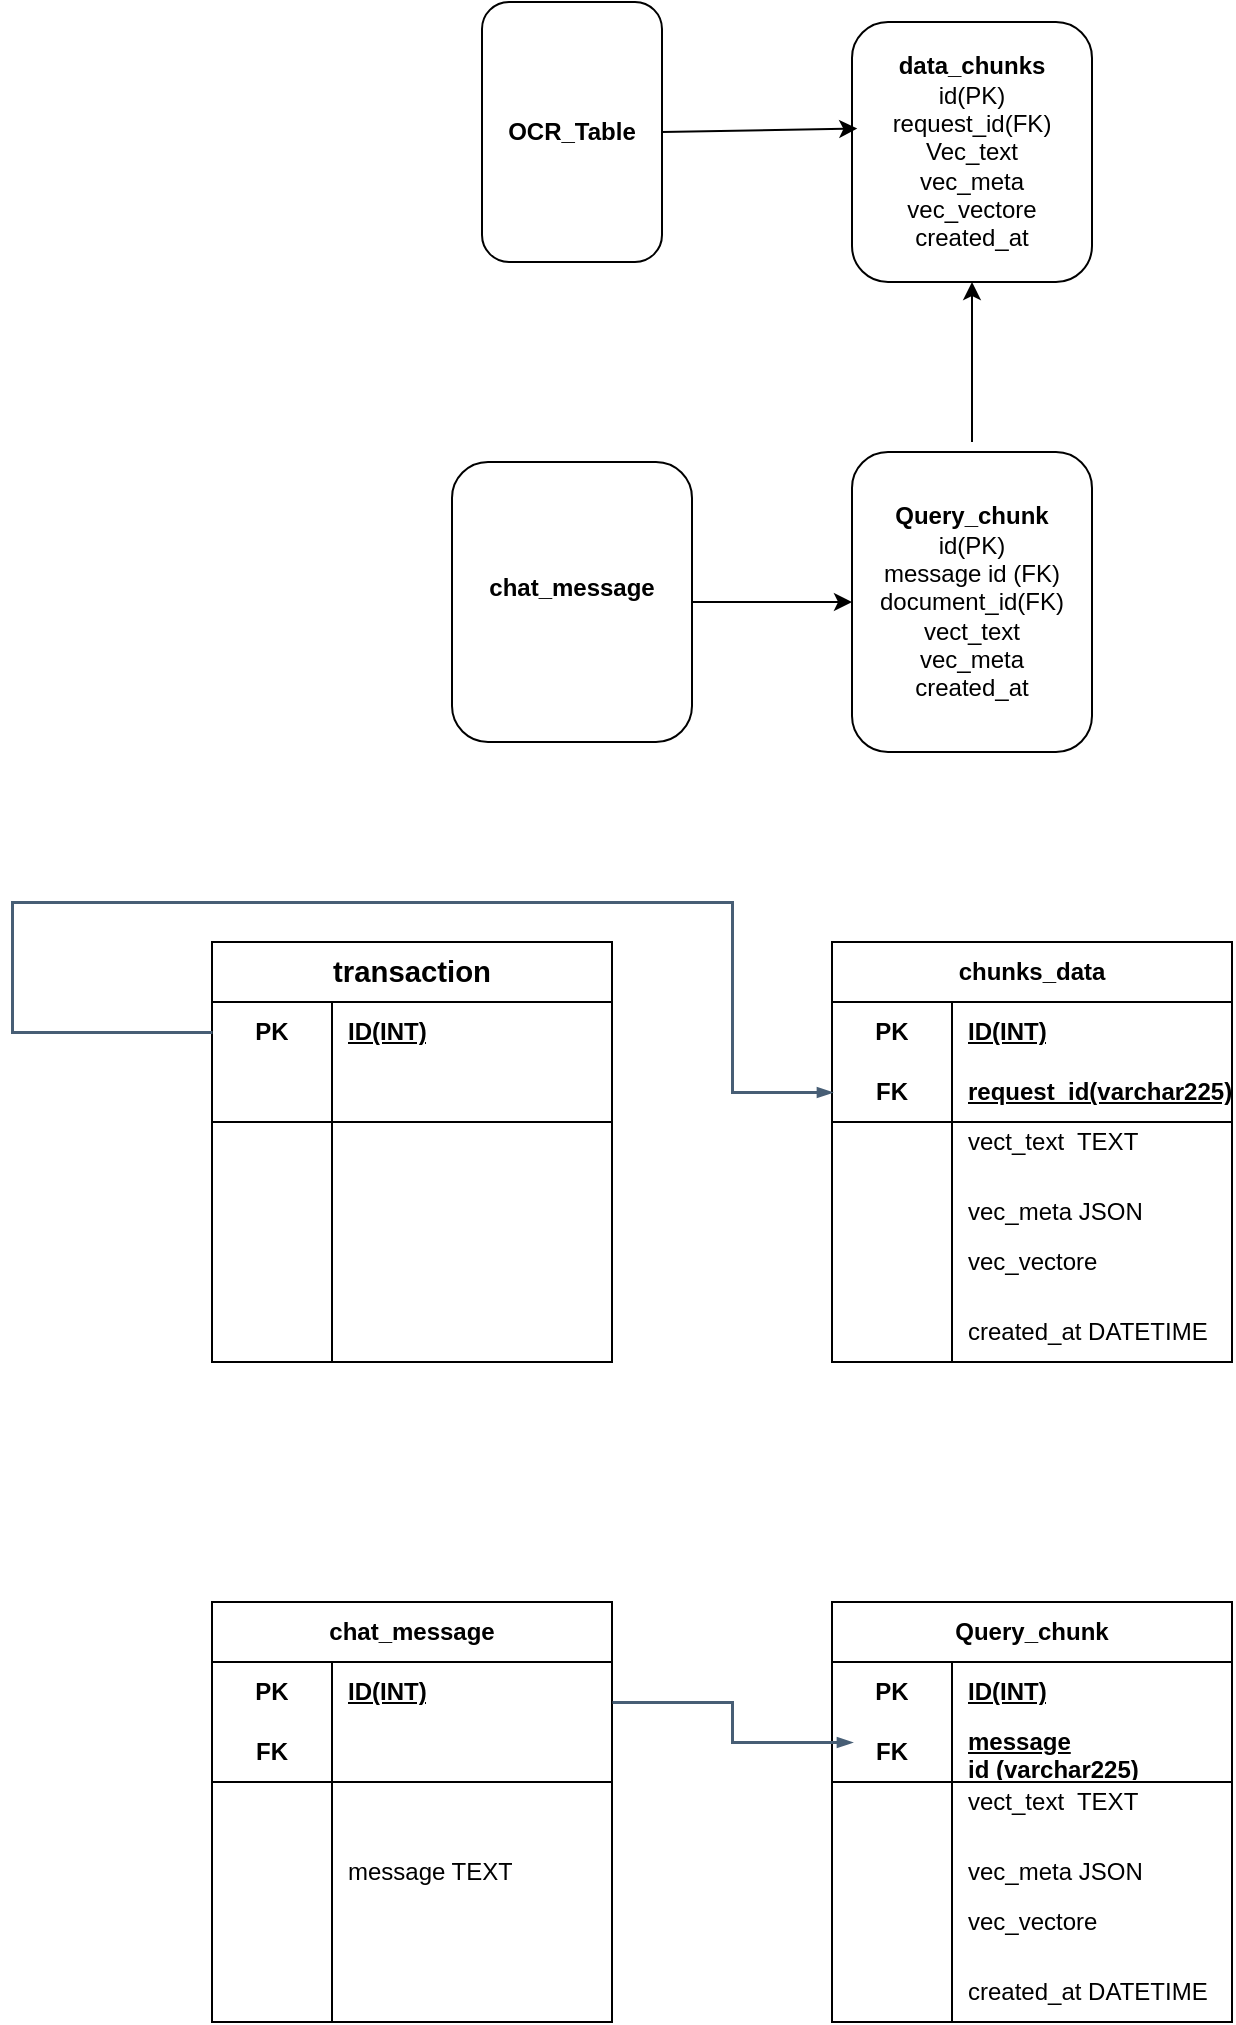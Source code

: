 <mxfile version="28.0.9">
  <diagram name="Page-1" id="-Y9H0RPjuiOyMLAPOE1u">
    <mxGraphModel dx="1973" dy="721" grid="1" gridSize="10" guides="1" tooltips="1" connect="1" arrows="1" fold="1" page="1" pageScale="1" pageWidth="850" pageHeight="1100" math="0" shadow="0">
      <root>
        <mxCell id="0" />
        <mxCell id="1" parent="0" />
        <mxCell id="1Xx4rSdVLbgod3kaqzSg-1" value="&lt;div&gt;&lt;span style=&quot;background-color: transparent; color: light-dark(rgb(0, 0, 0), rgb(255, 255, 255));&quot;&gt;&lt;b&gt;data_chunks&lt;/b&gt;&lt;/span&gt;&lt;/div&gt;&lt;div&gt;&lt;span style=&quot;background-color: transparent; color: light-dark(rgb(0, 0, 0), rgb(255, 255, 255));&quot;&gt;id(PK)&lt;/span&gt;&lt;/div&gt;&lt;div&gt;&lt;span style=&quot;background-color: transparent; color: light-dark(rgb(0, 0, 0), rgb(255, 255, 255));&quot;&gt;request_id&lt;/span&gt;(FK)&lt;/div&gt;&lt;div&gt;&lt;span style=&quot;background-color: transparent; color: light-dark(rgb(0, 0, 0), rgb(255, 255, 255));&quot;&gt;Vec_text&lt;/span&gt;&lt;/div&gt;&lt;div&gt;vec_meta&lt;/div&gt;&lt;div&gt;vec_vectore&lt;/div&gt;&lt;div&gt;created_at&lt;/div&gt;" style="rounded=1;whiteSpace=wrap;html=1;" parent="1" vertex="1">
          <mxGeometry x="290" y="120" width="120" height="130" as="geometry" />
        </mxCell>
        <mxCell id="1Xx4rSdVLbgod3kaqzSg-2" value="" style="endArrow=classic;html=1;rounded=0;exitX=1;exitY=0.5;exitDx=0;exitDy=0;entryX=0.022;entryY=0.41;entryDx=0;entryDy=0;entryPerimeter=0;" parent="1" edge="1" target="1Xx4rSdVLbgod3kaqzSg-1" source="1Xx4rSdVLbgod3kaqzSg-3">
          <mxGeometry width="50" height="50" relative="1" as="geometry">
            <mxPoint x="210" y="180" as="sourcePoint" />
            <mxPoint x="290" y="180" as="targetPoint" />
          </mxGeometry>
        </mxCell>
        <mxCell id="1Xx4rSdVLbgod3kaqzSg-3" value="&lt;b&gt;OCR_Table&lt;/b&gt;" style="rounded=1;whiteSpace=wrap;html=1;" parent="1" vertex="1">
          <mxGeometry x="105" y="110" width="90" height="130" as="geometry" />
        </mxCell>
        <mxCell id="1Xx4rSdVLbgod3kaqzSg-4" value="&lt;b&gt;chat_message&lt;/b&gt;&lt;div&gt;&lt;b&gt;&lt;br&gt;&lt;/b&gt;&lt;/div&gt;" style="rounded=1;whiteSpace=wrap;html=1;" parent="1" vertex="1">
          <mxGeometry x="90" y="340" width="120" height="140" as="geometry" />
        </mxCell>
        <mxCell id="1Xx4rSdVLbgod3kaqzSg-5" value="&lt;div&gt;&lt;b&gt;Query_chunk&lt;/b&gt;&lt;/div&gt;&lt;div&gt;id(PK)&lt;/div&gt;message id (FK)&lt;div&gt;document_id(FK)&lt;br&gt;&lt;div&gt;vect_text&lt;/div&gt;&lt;div&gt;vec_meta&lt;/div&gt;&lt;div&gt;created_at&lt;/div&gt;&lt;/div&gt;" style="rounded=1;whiteSpace=wrap;html=1;" parent="1" vertex="1">
          <mxGeometry x="290" y="335" width="120" height="150" as="geometry" />
        </mxCell>
        <mxCell id="1Xx4rSdVLbgod3kaqzSg-8" value="" style="endArrow=classic;html=1;rounded=0;entryX=0;entryY=0.5;entryDx=0;entryDy=0;" parent="1" target="1Xx4rSdVLbgod3kaqzSg-5" edge="1">
          <mxGeometry width="50" height="50" relative="1" as="geometry">
            <mxPoint x="210" y="410" as="sourcePoint" />
            <mxPoint x="260" y="360" as="targetPoint" />
          </mxGeometry>
        </mxCell>
        <mxCell id="tUNcLmFg50ww8nxHBGj--1" value="" style="endArrow=classic;html=1;rounded=0;entryX=0.5;entryY=1;entryDx=0;entryDy=0;" edge="1" parent="1" target="1Xx4rSdVLbgod3kaqzSg-1">
          <mxGeometry width="50" height="50" relative="1" as="geometry">
            <mxPoint x="350" y="330" as="sourcePoint" />
            <mxPoint x="390" y="290" as="targetPoint" />
          </mxGeometry>
        </mxCell>
        <mxCell id="tUNcLmFg50ww8nxHBGj--2" value="chunks_data" style="shape=table;startSize=30;container=1;collapsible=1;childLayout=tableLayout;fixedRows=1;rowLines=0;fontStyle=1;align=center;resizeLast=1;html=1;whiteSpace=wrap;" vertex="1" parent="1">
          <mxGeometry x="280" y="580" width="200" height="210" as="geometry" />
        </mxCell>
        <mxCell id="tUNcLmFg50ww8nxHBGj--3" value="" style="shape=tableRow;horizontal=0;startSize=0;swimlaneHead=0;swimlaneBody=0;fillColor=none;collapsible=0;dropTarget=0;points=[[0,0.5],[1,0.5]];portConstraint=eastwest;top=0;left=0;right=0;bottom=0;html=1;" vertex="1" parent="tUNcLmFg50ww8nxHBGj--2">
          <mxGeometry y="30" width="200" height="30" as="geometry" />
        </mxCell>
        <mxCell id="tUNcLmFg50ww8nxHBGj--4" value="PK" style="shape=partialRectangle;connectable=0;fillColor=none;top=0;left=0;bottom=0;right=0;fontStyle=1;overflow=hidden;html=1;whiteSpace=wrap;" vertex="1" parent="tUNcLmFg50ww8nxHBGj--3">
          <mxGeometry width="60" height="30" as="geometry">
            <mxRectangle width="60" height="30" as="alternateBounds" />
          </mxGeometry>
        </mxCell>
        <mxCell id="tUNcLmFg50ww8nxHBGj--5" value="ID(INT)" style="shape=partialRectangle;connectable=0;fillColor=none;top=0;left=0;bottom=0;right=0;align=left;spacingLeft=6;fontStyle=5;overflow=hidden;html=1;whiteSpace=wrap;" vertex="1" parent="tUNcLmFg50ww8nxHBGj--3">
          <mxGeometry x="60" width="140" height="30" as="geometry">
            <mxRectangle width="140" height="30" as="alternateBounds" />
          </mxGeometry>
        </mxCell>
        <mxCell id="tUNcLmFg50ww8nxHBGj--6" value="" style="shape=tableRow;horizontal=0;startSize=0;swimlaneHead=0;swimlaneBody=0;fillColor=none;collapsible=0;dropTarget=0;points=[[0,0.5],[1,0.5]];portConstraint=eastwest;top=0;left=0;right=0;bottom=1;html=1;" vertex="1" parent="tUNcLmFg50ww8nxHBGj--2">
          <mxGeometry y="60" width="200" height="30" as="geometry" />
        </mxCell>
        <mxCell id="tUNcLmFg50ww8nxHBGj--7" value="FK" style="shape=partialRectangle;connectable=0;fillColor=none;top=0;left=0;bottom=0;right=0;fontStyle=1;overflow=hidden;html=1;whiteSpace=wrap;" vertex="1" parent="tUNcLmFg50ww8nxHBGj--6">
          <mxGeometry width="60" height="30" as="geometry">
            <mxRectangle width="60" height="30" as="alternateBounds" />
          </mxGeometry>
        </mxCell>
        <mxCell id="tUNcLmFg50ww8nxHBGj--8" value="&lt;span style=&quot;text-align: center;&quot;&gt;request_id(varchar225)&lt;/span&gt;" style="shape=partialRectangle;connectable=0;fillColor=none;top=0;left=0;bottom=0;right=0;align=left;spacingLeft=6;fontStyle=5;overflow=hidden;html=1;whiteSpace=wrap;" vertex="1" parent="tUNcLmFg50ww8nxHBGj--6">
          <mxGeometry x="60" width="140" height="30" as="geometry">
            <mxRectangle width="140" height="30" as="alternateBounds" />
          </mxGeometry>
        </mxCell>
        <mxCell id="tUNcLmFg50ww8nxHBGj--9" value="" style="shape=tableRow;horizontal=0;startSize=0;swimlaneHead=0;swimlaneBody=0;fillColor=none;collapsible=0;dropTarget=0;points=[[0,0.5],[1,0.5]];portConstraint=eastwest;top=0;left=0;right=0;bottom=0;html=1;" vertex="1" parent="tUNcLmFg50ww8nxHBGj--2">
          <mxGeometry y="90" width="200" height="30" as="geometry" />
        </mxCell>
        <mxCell id="tUNcLmFg50ww8nxHBGj--10" value="" style="shape=partialRectangle;connectable=0;fillColor=none;top=0;left=0;bottom=0;right=0;editable=1;overflow=hidden;html=1;whiteSpace=wrap;" vertex="1" parent="tUNcLmFg50ww8nxHBGj--9">
          <mxGeometry width="60" height="30" as="geometry">
            <mxRectangle width="60" height="30" as="alternateBounds" />
          </mxGeometry>
        </mxCell>
        <mxCell id="tUNcLmFg50ww8nxHBGj--11" value="&lt;div style=&quot;text-align: center;&quot;&gt;vect_text&amp;nbsp; TEXT&lt;/div&gt;&lt;div&gt;&amp;nbsp;&lt;/div&gt;" style="shape=partialRectangle;connectable=0;fillColor=none;top=0;left=0;bottom=0;right=0;align=left;spacingLeft=6;overflow=hidden;html=1;whiteSpace=wrap;" vertex="1" parent="tUNcLmFg50ww8nxHBGj--9">
          <mxGeometry x="60" width="140" height="30" as="geometry">
            <mxRectangle width="140" height="30" as="alternateBounds" />
          </mxGeometry>
        </mxCell>
        <mxCell id="tUNcLmFg50ww8nxHBGj--12" value="" style="shape=tableRow;horizontal=0;startSize=0;swimlaneHead=0;swimlaneBody=0;fillColor=none;collapsible=0;dropTarget=0;points=[[0,0.5],[1,0.5]];portConstraint=eastwest;top=0;left=0;right=0;bottom=0;html=1;" vertex="1" parent="tUNcLmFg50ww8nxHBGj--2">
          <mxGeometry y="120" width="200" height="30" as="geometry" />
        </mxCell>
        <mxCell id="tUNcLmFg50ww8nxHBGj--13" value="" style="shape=partialRectangle;connectable=0;fillColor=none;top=0;left=0;bottom=0;right=0;editable=1;overflow=hidden;html=1;whiteSpace=wrap;" vertex="1" parent="tUNcLmFg50ww8nxHBGj--12">
          <mxGeometry width="60" height="30" as="geometry">
            <mxRectangle width="60" height="30" as="alternateBounds" />
          </mxGeometry>
        </mxCell>
        <mxCell id="tUNcLmFg50ww8nxHBGj--14" value="&lt;span style=&quot;text-align: center;&quot;&gt;vec_meta JSON&lt;/span&gt;" style="shape=partialRectangle;connectable=0;fillColor=none;top=0;left=0;bottom=0;right=0;align=left;spacingLeft=6;overflow=hidden;html=1;whiteSpace=wrap;" vertex="1" parent="tUNcLmFg50ww8nxHBGj--12">
          <mxGeometry x="60" width="140" height="30" as="geometry">
            <mxRectangle width="140" height="30" as="alternateBounds" />
          </mxGeometry>
        </mxCell>
        <mxCell id="tUNcLmFg50ww8nxHBGj--18" value="" style="shape=tableRow;horizontal=0;startSize=0;swimlaneHead=0;swimlaneBody=0;fillColor=none;collapsible=0;dropTarget=0;points=[[0,0.5],[1,0.5]];portConstraint=eastwest;top=0;left=0;right=0;bottom=0;html=1;" vertex="1" parent="tUNcLmFg50ww8nxHBGj--2">
          <mxGeometry y="150" width="200" height="30" as="geometry" />
        </mxCell>
        <mxCell id="tUNcLmFg50ww8nxHBGj--19" value="" style="shape=partialRectangle;connectable=0;fillColor=none;top=0;left=0;bottom=0;right=0;editable=1;overflow=hidden;html=1;whiteSpace=wrap;" vertex="1" parent="tUNcLmFg50ww8nxHBGj--18">
          <mxGeometry width="60" height="30" as="geometry">
            <mxRectangle width="60" height="30" as="alternateBounds" />
          </mxGeometry>
        </mxCell>
        <mxCell id="tUNcLmFg50ww8nxHBGj--20" value="&lt;div style=&quot;text-align: center;&quot;&gt;vec_vectore&amp;nbsp;&lt;/div&gt;&lt;div&gt;&lt;br&gt;&lt;/div&gt;" style="shape=partialRectangle;connectable=0;fillColor=none;top=0;left=0;bottom=0;right=0;align=left;spacingLeft=6;overflow=hidden;html=1;whiteSpace=wrap;" vertex="1" parent="tUNcLmFg50ww8nxHBGj--18">
          <mxGeometry x="60" width="140" height="30" as="geometry">
            <mxRectangle width="140" height="30" as="alternateBounds" />
          </mxGeometry>
        </mxCell>
        <mxCell id="tUNcLmFg50ww8nxHBGj--49" value="" style="shape=tableRow;horizontal=0;startSize=0;swimlaneHead=0;swimlaneBody=0;fillColor=none;collapsible=0;dropTarget=0;points=[[0,0.5],[1,0.5]];portConstraint=eastwest;top=0;left=0;right=0;bottom=0;html=1;" vertex="1" parent="tUNcLmFg50ww8nxHBGj--2">
          <mxGeometry y="180" width="200" height="30" as="geometry" />
        </mxCell>
        <mxCell id="tUNcLmFg50ww8nxHBGj--50" value="" style="shape=partialRectangle;connectable=0;fillColor=none;top=0;left=0;bottom=0;right=0;editable=1;overflow=hidden;html=1;whiteSpace=wrap;" vertex="1" parent="tUNcLmFg50ww8nxHBGj--49">
          <mxGeometry width="60" height="30" as="geometry">
            <mxRectangle width="60" height="30" as="alternateBounds" />
          </mxGeometry>
        </mxCell>
        <mxCell id="tUNcLmFg50ww8nxHBGj--51" value="&lt;div style=&quot;text-align: center;&quot;&gt;created_at DATETIME&lt;/div&gt;" style="shape=partialRectangle;connectable=0;fillColor=none;top=0;left=0;bottom=0;right=0;align=left;spacingLeft=6;overflow=hidden;html=1;whiteSpace=wrap;" vertex="1" parent="tUNcLmFg50ww8nxHBGj--49">
          <mxGeometry x="60" width="140" height="30" as="geometry">
            <mxRectangle width="140" height="30" as="alternateBounds" />
          </mxGeometry>
        </mxCell>
        <mxCell id="tUNcLmFg50ww8nxHBGj--21" value="&lt;b&gt;Query_chunk&lt;/b&gt;" style="shape=table;startSize=30;container=1;collapsible=1;childLayout=tableLayout;fixedRows=1;rowLines=0;fontStyle=1;align=center;resizeLast=1;html=1;whiteSpace=wrap;" vertex="1" parent="1">
          <mxGeometry x="280" y="910" width="200" height="210.0" as="geometry" />
        </mxCell>
        <mxCell id="tUNcLmFg50ww8nxHBGj--22" value="" style="shape=tableRow;horizontal=0;startSize=0;swimlaneHead=0;swimlaneBody=0;fillColor=none;collapsible=0;dropTarget=0;points=[[0,0.5],[1,0.5]];portConstraint=eastwest;top=0;left=0;right=0;bottom=0;html=1;" vertex="1" parent="tUNcLmFg50ww8nxHBGj--21">
          <mxGeometry y="30" width="200" height="30" as="geometry" />
        </mxCell>
        <mxCell id="tUNcLmFg50ww8nxHBGj--23" value="PK" style="shape=partialRectangle;connectable=0;fillColor=none;top=0;left=0;bottom=0;right=0;fontStyle=1;overflow=hidden;html=1;whiteSpace=wrap;" vertex="1" parent="tUNcLmFg50ww8nxHBGj--22">
          <mxGeometry width="60" height="30" as="geometry">
            <mxRectangle width="60" height="30" as="alternateBounds" />
          </mxGeometry>
        </mxCell>
        <mxCell id="tUNcLmFg50ww8nxHBGj--24" value="ID(INT)" style="shape=partialRectangle;connectable=0;fillColor=none;top=0;left=0;bottom=0;right=0;align=left;spacingLeft=6;fontStyle=5;overflow=hidden;html=1;whiteSpace=wrap;" vertex="1" parent="tUNcLmFg50ww8nxHBGj--22">
          <mxGeometry x="60" width="140" height="30" as="geometry">
            <mxRectangle width="140" height="30" as="alternateBounds" />
          </mxGeometry>
        </mxCell>
        <mxCell id="tUNcLmFg50ww8nxHBGj--25" value="" style="shape=tableRow;horizontal=0;startSize=0;swimlaneHead=0;swimlaneBody=0;fillColor=none;collapsible=0;dropTarget=0;points=[[0,0.5],[1,0.5]];portConstraint=eastwest;top=0;left=0;right=0;bottom=1;html=1;" vertex="1" parent="tUNcLmFg50ww8nxHBGj--21">
          <mxGeometry y="60" width="200" height="30" as="geometry" />
        </mxCell>
        <mxCell id="tUNcLmFg50ww8nxHBGj--26" value="FK" style="shape=partialRectangle;connectable=0;fillColor=none;top=0;left=0;bottom=0;right=0;fontStyle=1;overflow=hidden;html=1;whiteSpace=wrap;" vertex="1" parent="tUNcLmFg50ww8nxHBGj--25">
          <mxGeometry width="60" height="30" as="geometry">
            <mxRectangle width="60" height="30" as="alternateBounds" />
          </mxGeometry>
        </mxCell>
        <mxCell id="tUNcLmFg50ww8nxHBGj--27" value="&lt;span style=&quot;text-align: center;&quot;&gt;message id&lt;/span&gt;&lt;span style=&quot;font-weight: 400; text-align: center;&quot;&gt;&amp;nbsp;&lt;/span&gt;&lt;span style=&quot;text-align: center;&quot;&gt;(varchar225)&lt;/span&gt;" style="shape=partialRectangle;connectable=0;fillColor=none;top=0;left=0;bottom=0;right=0;align=left;spacingLeft=6;fontStyle=5;overflow=hidden;html=1;whiteSpace=wrap;" vertex="1" parent="tUNcLmFg50ww8nxHBGj--25">
          <mxGeometry x="60" width="140" height="30" as="geometry">
            <mxRectangle width="140" height="30" as="alternateBounds" />
          </mxGeometry>
        </mxCell>
        <mxCell id="tUNcLmFg50ww8nxHBGj--28" value="" style="shape=tableRow;horizontal=0;startSize=0;swimlaneHead=0;swimlaneBody=0;fillColor=none;collapsible=0;dropTarget=0;points=[[0,0.5],[1,0.5]];portConstraint=eastwest;top=0;left=0;right=0;bottom=0;html=1;" vertex="1" parent="tUNcLmFg50ww8nxHBGj--21">
          <mxGeometry y="90" width="200" height="30" as="geometry" />
        </mxCell>
        <mxCell id="tUNcLmFg50ww8nxHBGj--29" value="" style="shape=partialRectangle;connectable=0;fillColor=none;top=0;left=0;bottom=0;right=0;editable=1;overflow=hidden;html=1;whiteSpace=wrap;" vertex="1" parent="tUNcLmFg50ww8nxHBGj--28">
          <mxGeometry width="60" height="30" as="geometry">
            <mxRectangle width="60" height="30" as="alternateBounds" />
          </mxGeometry>
        </mxCell>
        <mxCell id="tUNcLmFg50ww8nxHBGj--30" value="&lt;div style=&quot;text-align: center;&quot;&gt;vect_text&amp;nbsp; TEXT&lt;/div&gt;&lt;div&gt;&amp;nbsp;&lt;/div&gt;" style="shape=partialRectangle;connectable=0;fillColor=none;top=0;left=0;bottom=0;right=0;align=left;spacingLeft=6;overflow=hidden;html=1;whiteSpace=wrap;" vertex="1" parent="tUNcLmFg50ww8nxHBGj--28">
          <mxGeometry x="60" width="140" height="30" as="geometry">
            <mxRectangle width="140" height="30" as="alternateBounds" />
          </mxGeometry>
        </mxCell>
        <mxCell id="tUNcLmFg50ww8nxHBGj--31" value="" style="shape=tableRow;horizontal=0;startSize=0;swimlaneHead=0;swimlaneBody=0;fillColor=none;collapsible=0;dropTarget=0;points=[[0,0.5],[1,0.5]];portConstraint=eastwest;top=0;left=0;right=0;bottom=0;html=1;" vertex="1" parent="tUNcLmFg50ww8nxHBGj--21">
          <mxGeometry y="120" width="200" height="30" as="geometry" />
        </mxCell>
        <mxCell id="tUNcLmFg50ww8nxHBGj--32" value="" style="shape=partialRectangle;connectable=0;fillColor=none;top=0;left=0;bottom=0;right=0;editable=1;overflow=hidden;html=1;whiteSpace=wrap;" vertex="1" parent="tUNcLmFg50ww8nxHBGj--31">
          <mxGeometry width="60" height="30" as="geometry">
            <mxRectangle width="60" height="30" as="alternateBounds" />
          </mxGeometry>
        </mxCell>
        <mxCell id="tUNcLmFg50ww8nxHBGj--33" value="&lt;span style=&quot;text-align: center;&quot;&gt;vec_meta JSON&lt;/span&gt;" style="shape=partialRectangle;connectable=0;fillColor=none;top=0;left=0;bottom=0;right=0;align=left;spacingLeft=6;overflow=hidden;html=1;whiteSpace=wrap;" vertex="1" parent="tUNcLmFg50ww8nxHBGj--31">
          <mxGeometry x="60" width="140" height="30" as="geometry">
            <mxRectangle width="140" height="30" as="alternateBounds" />
          </mxGeometry>
        </mxCell>
        <mxCell id="tUNcLmFg50ww8nxHBGj--34" value="" style="shape=tableRow;horizontal=0;startSize=0;swimlaneHead=0;swimlaneBody=0;fillColor=none;collapsible=0;dropTarget=0;points=[[0,0.5],[1,0.5]];portConstraint=eastwest;top=0;left=0;right=0;bottom=0;html=1;" vertex="1" parent="tUNcLmFg50ww8nxHBGj--21">
          <mxGeometry y="150" width="200" height="30" as="geometry" />
        </mxCell>
        <mxCell id="tUNcLmFg50ww8nxHBGj--35" value="" style="shape=partialRectangle;connectable=0;fillColor=none;top=0;left=0;bottom=0;right=0;editable=1;overflow=hidden;html=1;whiteSpace=wrap;" vertex="1" parent="tUNcLmFg50ww8nxHBGj--34">
          <mxGeometry width="60" height="30" as="geometry">
            <mxRectangle width="60" height="30" as="alternateBounds" />
          </mxGeometry>
        </mxCell>
        <mxCell id="tUNcLmFg50ww8nxHBGj--36" value="&lt;div style=&quot;text-align: center;&quot;&gt;vec_vectore&amp;nbsp;&lt;/div&gt;&lt;div&gt;&lt;br&gt;&lt;/div&gt;" style="shape=partialRectangle;connectable=0;fillColor=none;top=0;left=0;bottom=0;right=0;align=left;spacingLeft=6;overflow=hidden;html=1;whiteSpace=wrap;" vertex="1" parent="tUNcLmFg50ww8nxHBGj--34">
          <mxGeometry x="60" width="140" height="30" as="geometry">
            <mxRectangle width="140" height="30" as="alternateBounds" />
          </mxGeometry>
        </mxCell>
        <mxCell id="tUNcLmFg50ww8nxHBGj--40" value="" style="shape=tableRow;horizontal=0;startSize=0;swimlaneHead=0;swimlaneBody=0;fillColor=none;collapsible=0;dropTarget=0;points=[[0,0.5],[1,0.5]];portConstraint=eastwest;top=0;left=0;right=0;bottom=0;html=1;" vertex="1" parent="tUNcLmFg50ww8nxHBGj--21">
          <mxGeometry y="180" width="200" height="30" as="geometry" />
        </mxCell>
        <mxCell id="tUNcLmFg50ww8nxHBGj--41" value="" style="shape=partialRectangle;connectable=0;fillColor=none;top=0;left=0;bottom=0;right=0;editable=1;overflow=hidden;html=1;whiteSpace=wrap;" vertex="1" parent="tUNcLmFg50ww8nxHBGj--40">
          <mxGeometry width="60" height="30" as="geometry">
            <mxRectangle width="60" height="30" as="alternateBounds" />
          </mxGeometry>
        </mxCell>
        <mxCell id="tUNcLmFg50ww8nxHBGj--42" value="&lt;div style=&quot;text-align: center;&quot;&gt;created_at DATETIME&lt;/div&gt;" style="shape=partialRectangle;connectable=0;fillColor=none;top=0;left=0;bottom=0;right=0;align=left;spacingLeft=6;overflow=hidden;html=1;whiteSpace=wrap;" vertex="1" parent="tUNcLmFg50ww8nxHBGj--40">
          <mxGeometry x="60" width="140" height="30" as="geometry">
            <mxRectangle width="140" height="30" as="alternateBounds" />
          </mxGeometry>
        </mxCell>
        <mxCell id="tUNcLmFg50ww8nxHBGj--52" value="&lt;b&gt;&lt;span style=&quot;font-size:11.0pt;font-family:&amp;quot;Aptos&amp;quot;,sans-serif;&lt;br/&gt;mso-fareast-font-family:Aptos;mso-fareast-theme-font:minor-latin;mso-bidi-font-family:&lt;br/&gt;Aptos;mso-ligatures:standardcontextual;mso-ansi-language:EN-US;mso-fareast-language:&lt;br/&gt;EN-US;mso-bidi-language:AR-SA&quot;&gt;transaction&lt;/span&gt;&lt;/b&gt;" style="shape=table;startSize=30;container=1;collapsible=1;childLayout=tableLayout;fixedRows=1;rowLines=0;fontStyle=1;align=center;resizeLast=1;html=1;whiteSpace=wrap;" vertex="1" parent="1">
          <mxGeometry x="-30" y="580" width="200" height="210" as="geometry" />
        </mxCell>
        <mxCell id="tUNcLmFg50ww8nxHBGj--53" value="" style="shape=tableRow;horizontal=0;startSize=0;swimlaneHead=0;swimlaneBody=0;fillColor=none;collapsible=0;dropTarget=0;points=[[0,0.5],[1,0.5]];portConstraint=eastwest;top=0;left=0;right=0;bottom=0;html=1;" vertex="1" parent="tUNcLmFg50ww8nxHBGj--52">
          <mxGeometry y="30" width="200" height="30" as="geometry" />
        </mxCell>
        <mxCell id="tUNcLmFg50ww8nxHBGj--54" value="PK" style="shape=partialRectangle;connectable=0;fillColor=none;top=0;left=0;bottom=0;right=0;fontStyle=1;overflow=hidden;html=1;whiteSpace=wrap;" vertex="1" parent="tUNcLmFg50ww8nxHBGj--53">
          <mxGeometry width="60" height="30" as="geometry">
            <mxRectangle width="60" height="30" as="alternateBounds" />
          </mxGeometry>
        </mxCell>
        <mxCell id="tUNcLmFg50ww8nxHBGj--55" value="ID(INT)" style="shape=partialRectangle;connectable=0;fillColor=none;top=0;left=0;bottom=0;right=0;align=left;spacingLeft=6;fontStyle=5;overflow=hidden;html=1;whiteSpace=wrap;" vertex="1" parent="tUNcLmFg50ww8nxHBGj--53">
          <mxGeometry x="60" width="140" height="30" as="geometry">
            <mxRectangle width="140" height="30" as="alternateBounds" />
          </mxGeometry>
        </mxCell>
        <mxCell id="tUNcLmFg50ww8nxHBGj--56" value="" style="shape=tableRow;horizontal=0;startSize=0;swimlaneHead=0;swimlaneBody=0;fillColor=none;collapsible=0;dropTarget=0;points=[[0,0.5],[1,0.5]];portConstraint=eastwest;top=0;left=0;right=0;bottom=1;html=1;" vertex="1" parent="tUNcLmFg50ww8nxHBGj--52">
          <mxGeometry y="60" width="200" height="30" as="geometry" />
        </mxCell>
        <mxCell id="tUNcLmFg50ww8nxHBGj--57" value="" style="shape=partialRectangle;connectable=0;fillColor=none;top=0;left=0;bottom=0;right=0;fontStyle=1;overflow=hidden;html=1;whiteSpace=wrap;" vertex="1" parent="tUNcLmFg50ww8nxHBGj--56">
          <mxGeometry width="60" height="30" as="geometry">
            <mxRectangle width="60" height="30" as="alternateBounds" />
          </mxGeometry>
        </mxCell>
        <mxCell id="tUNcLmFg50ww8nxHBGj--58" value="" style="shape=partialRectangle;connectable=0;fillColor=none;top=0;left=0;bottom=0;right=0;align=left;spacingLeft=6;fontStyle=5;overflow=hidden;html=1;whiteSpace=wrap;" vertex="1" parent="tUNcLmFg50ww8nxHBGj--56">
          <mxGeometry x="60" width="140" height="30" as="geometry">
            <mxRectangle width="140" height="30" as="alternateBounds" />
          </mxGeometry>
        </mxCell>
        <mxCell id="tUNcLmFg50ww8nxHBGj--59" value="" style="shape=tableRow;horizontal=0;startSize=0;swimlaneHead=0;swimlaneBody=0;fillColor=none;collapsible=0;dropTarget=0;points=[[0,0.5],[1,0.5]];portConstraint=eastwest;top=0;left=0;right=0;bottom=0;html=1;" vertex="1" parent="tUNcLmFg50ww8nxHBGj--52">
          <mxGeometry y="90" width="200" height="30" as="geometry" />
        </mxCell>
        <mxCell id="tUNcLmFg50ww8nxHBGj--60" value="" style="shape=partialRectangle;connectable=0;fillColor=none;top=0;left=0;bottom=0;right=0;editable=1;overflow=hidden;html=1;whiteSpace=wrap;" vertex="1" parent="tUNcLmFg50ww8nxHBGj--59">
          <mxGeometry width="60" height="30" as="geometry">
            <mxRectangle width="60" height="30" as="alternateBounds" />
          </mxGeometry>
        </mxCell>
        <mxCell id="tUNcLmFg50ww8nxHBGj--61" value="" style="shape=partialRectangle;connectable=0;fillColor=none;top=0;left=0;bottom=0;right=0;align=left;spacingLeft=6;overflow=hidden;html=1;whiteSpace=wrap;" vertex="1" parent="tUNcLmFg50ww8nxHBGj--59">
          <mxGeometry x="60" width="140" height="30" as="geometry">
            <mxRectangle width="140" height="30" as="alternateBounds" />
          </mxGeometry>
        </mxCell>
        <mxCell id="tUNcLmFg50ww8nxHBGj--62" value="" style="shape=tableRow;horizontal=0;startSize=0;swimlaneHead=0;swimlaneBody=0;fillColor=none;collapsible=0;dropTarget=0;points=[[0,0.5],[1,0.5]];portConstraint=eastwest;top=0;left=0;right=0;bottom=0;html=1;" vertex="1" parent="tUNcLmFg50ww8nxHBGj--52">
          <mxGeometry y="120" width="200" height="30" as="geometry" />
        </mxCell>
        <mxCell id="tUNcLmFg50ww8nxHBGj--63" value="" style="shape=partialRectangle;connectable=0;fillColor=none;top=0;left=0;bottom=0;right=0;editable=1;overflow=hidden;html=1;whiteSpace=wrap;" vertex="1" parent="tUNcLmFg50ww8nxHBGj--62">
          <mxGeometry width="60" height="30" as="geometry">
            <mxRectangle width="60" height="30" as="alternateBounds" />
          </mxGeometry>
        </mxCell>
        <mxCell id="tUNcLmFg50ww8nxHBGj--64" value="" style="shape=partialRectangle;connectable=0;fillColor=none;top=0;left=0;bottom=0;right=0;align=left;spacingLeft=6;overflow=hidden;html=1;whiteSpace=wrap;" vertex="1" parent="tUNcLmFg50ww8nxHBGj--62">
          <mxGeometry x="60" width="140" height="30" as="geometry">
            <mxRectangle width="140" height="30" as="alternateBounds" />
          </mxGeometry>
        </mxCell>
        <mxCell id="tUNcLmFg50ww8nxHBGj--65" value="" style="shape=tableRow;horizontal=0;startSize=0;swimlaneHead=0;swimlaneBody=0;fillColor=none;collapsible=0;dropTarget=0;points=[[0,0.5],[1,0.5]];portConstraint=eastwest;top=0;left=0;right=0;bottom=0;html=1;" vertex="1" parent="tUNcLmFg50ww8nxHBGj--52">
          <mxGeometry y="150" width="200" height="30" as="geometry" />
        </mxCell>
        <mxCell id="tUNcLmFg50ww8nxHBGj--66" value="" style="shape=partialRectangle;connectable=0;fillColor=none;top=0;left=0;bottom=0;right=0;editable=1;overflow=hidden;html=1;whiteSpace=wrap;" vertex="1" parent="tUNcLmFg50ww8nxHBGj--65">
          <mxGeometry width="60" height="30" as="geometry">
            <mxRectangle width="60" height="30" as="alternateBounds" />
          </mxGeometry>
        </mxCell>
        <mxCell id="tUNcLmFg50ww8nxHBGj--67" value="" style="shape=partialRectangle;connectable=0;fillColor=none;top=0;left=0;bottom=0;right=0;align=left;spacingLeft=6;overflow=hidden;html=1;whiteSpace=wrap;" vertex="1" parent="tUNcLmFg50ww8nxHBGj--65">
          <mxGeometry x="60" width="140" height="30" as="geometry">
            <mxRectangle width="140" height="30" as="alternateBounds" />
          </mxGeometry>
        </mxCell>
        <mxCell id="tUNcLmFg50ww8nxHBGj--68" value="" style="shape=tableRow;horizontal=0;startSize=0;swimlaneHead=0;swimlaneBody=0;fillColor=none;collapsible=0;dropTarget=0;points=[[0,0.5],[1,0.5]];portConstraint=eastwest;top=0;left=0;right=0;bottom=0;html=1;" vertex="1" parent="tUNcLmFg50ww8nxHBGj--52">
          <mxGeometry y="180" width="200" height="30" as="geometry" />
        </mxCell>
        <mxCell id="tUNcLmFg50ww8nxHBGj--69" value="" style="shape=partialRectangle;connectable=0;fillColor=none;top=0;left=0;bottom=0;right=0;editable=1;overflow=hidden;html=1;whiteSpace=wrap;" vertex="1" parent="tUNcLmFg50ww8nxHBGj--68">
          <mxGeometry width="60" height="30" as="geometry">
            <mxRectangle width="60" height="30" as="alternateBounds" />
          </mxGeometry>
        </mxCell>
        <mxCell id="tUNcLmFg50ww8nxHBGj--70" value="" style="shape=partialRectangle;connectable=0;fillColor=none;top=0;left=0;bottom=0;right=0;align=left;spacingLeft=6;overflow=hidden;html=1;whiteSpace=wrap;" vertex="1" parent="tUNcLmFg50ww8nxHBGj--68">
          <mxGeometry x="60" width="140" height="30" as="geometry">
            <mxRectangle width="140" height="30" as="alternateBounds" />
          </mxGeometry>
        </mxCell>
        <mxCell id="tUNcLmFg50ww8nxHBGj--71" value="&lt;div&gt;&lt;b&gt;&lt;br&gt;&lt;/b&gt;&lt;/div&gt;&lt;b&gt;chat_message&lt;/b&gt;&lt;div&gt;&lt;b&gt;&lt;br&gt;&lt;/b&gt;&lt;/div&gt;" style="shape=table;startSize=30;container=1;collapsible=1;childLayout=tableLayout;fixedRows=1;rowLines=0;fontStyle=1;align=center;resizeLast=1;html=1;whiteSpace=wrap;" vertex="1" parent="1">
          <mxGeometry x="-30" y="910" width="200" height="210" as="geometry" />
        </mxCell>
        <mxCell id="tUNcLmFg50ww8nxHBGj--72" value="" style="shape=tableRow;horizontal=0;startSize=0;swimlaneHead=0;swimlaneBody=0;fillColor=none;collapsible=0;dropTarget=0;points=[[0,0.5],[1,0.5]];portConstraint=eastwest;top=0;left=0;right=0;bottom=0;html=1;" vertex="1" parent="tUNcLmFg50ww8nxHBGj--71">
          <mxGeometry y="30" width="200" height="30" as="geometry" />
        </mxCell>
        <mxCell id="tUNcLmFg50ww8nxHBGj--73" value="PK" style="shape=partialRectangle;connectable=0;fillColor=none;top=0;left=0;bottom=0;right=0;fontStyle=1;overflow=hidden;html=1;whiteSpace=wrap;" vertex="1" parent="tUNcLmFg50ww8nxHBGj--72">
          <mxGeometry width="60" height="30" as="geometry">
            <mxRectangle width="60" height="30" as="alternateBounds" />
          </mxGeometry>
        </mxCell>
        <mxCell id="tUNcLmFg50ww8nxHBGj--74" value="ID(INT)" style="shape=partialRectangle;connectable=0;fillColor=none;top=0;left=0;bottom=0;right=0;align=left;spacingLeft=6;fontStyle=5;overflow=hidden;html=1;whiteSpace=wrap;" vertex="1" parent="tUNcLmFg50ww8nxHBGj--72">
          <mxGeometry x="60" width="140" height="30" as="geometry">
            <mxRectangle width="140" height="30" as="alternateBounds" />
          </mxGeometry>
        </mxCell>
        <mxCell id="tUNcLmFg50ww8nxHBGj--75" value="" style="shape=tableRow;horizontal=0;startSize=0;swimlaneHead=0;swimlaneBody=0;fillColor=none;collapsible=0;dropTarget=0;points=[[0,0.5],[1,0.5]];portConstraint=eastwest;top=0;left=0;right=0;bottom=1;html=1;" vertex="1" parent="tUNcLmFg50ww8nxHBGj--71">
          <mxGeometry y="60" width="200" height="30" as="geometry" />
        </mxCell>
        <mxCell id="tUNcLmFg50ww8nxHBGj--76" value="FK" style="shape=partialRectangle;connectable=0;fillColor=none;top=0;left=0;bottom=0;right=0;fontStyle=1;overflow=hidden;html=1;whiteSpace=wrap;" vertex="1" parent="tUNcLmFg50ww8nxHBGj--75">
          <mxGeometry width="60" height="30" as="geometry">
            <mxRectangle width="60" height="30" as="alternateBounds" />
          </mxGeometry>
        </mxCell>
        <mxCell id="tUNcLmFg50ww8nxHBGj--77" value="" style="shape=partialRectangle;connectable=0;fillColor=none;top=0;left=0;bottom=0;right=0;align=left;spacingLeft=6;fontStyle=5;overflow=hidden;html=1;whiteSpace=wrap;" vertex="1" parent="tUNcLmFg50ww8nxHBGj--75">
          <mxGeometry x="60" width="140" height="30" as="geometry">
            <mxRectangle width="140" height="30" as="alternateBounds" />
          </mxGeometry>
        </mxCell>
        <mxCell id="tUNcLmFg50ww8nxHBGj--78" value="" style="shape=tableRow;horizontal=0;startSize=0;swimlaneHead=0;swimlaneBody=0;fillColor=none;collapsible=0;dropTarget=0;points=[[0,0.5],[1,0.5]];portConstraint=eastwest;top=0;left=0;right=0;bottom=0;html=1;" vertex="1" parent="tUNcLmFg50ww8nxHBGj--71">
          <mxGeometry y="90" width="200" height="30" as="geometry" />
        </mxCell>
        <mxCell id="tUNcLmFg50ww8nxHBGj--79" value="" style="shape=partialRectangle;connectable=0;fillColor=none;top=0;left=0;bottom=0;right=0;editable=1;overflow=hidden;html=1;whiteSpace=wrap;" vertex="1" parent="tUNcLmFg50ww8nxHBGj--78">
          <mxGeometry width="60" height="30" as="geometry">
            <mxRectangle width="60" height="30" as="alternateBounds" />
          </mxGeometry>
        </mxCell>
        <mxCell id="tUNcLmFg50ww8nxHBGj--80" value="&lt;div style=&quot;text-align: center;&quot;&gt;&lt;br&gt;&lt;/div&gt;" style="shape=partialRectangle;connectable=0;fillColor=none;top=0;left=0;bottom=0;right=0;align=left;spacingLeft=6;overflow=hidden;html=1;whiteSpace=wrap;" vertex="1" parent="tUNcLmFg50ww8nxHBGj--78">
          <mxGeometry x="60" width="140" height="30" as="geometry">
            <mxRectangle width="140" height="30" as="alternateBounds" />
          </mxGeometry>
        </mxCell>
        <mxCell id="tUNcLmFg50ww8nxHBGj--81" value="" style="shape=tableRow;horizontal=0;startSize=0;swimlaneHead=0;swimlaneBody=0;fillColor=none;collapsible=0;dropTarget=0;points=[[0,0.5],[1,0.5]];portConstraint=eastwest;top=0;left=0;right=0;bottom=0;html=1;" vertex="1" parent="tUNcLmFg50ww8nxHBGj--71">
          <mxGeometry y="120" width="200" height="30" as="geometry" />
        </mxCell>
        <mxCell id="tUNcLmFg50ww8nxHBGj--82" value="" style="shape=partialRectangle;connectable=0;fillColor=none;top=0;left=0;bottom=0;right=0;editable=1;overflow=hidden;html=1;whiteSpace=wrap;" vertex="1" parent="tUNcLmFg50ww8nxHBGj--81">
          <mxGeometry width="60" height="30" as="geometry">
            <mxRectangle width="60" height="30" as="alternateBounds" />
          </mxGeometry>
        </mxCell>
        <mxCell id="tUNcLmFg50ww8nxHBGj--83" value="message TEXT" style="shape=partialRectangle;connectable=0;fillColor=none;top=0;left=0;bottom=0;right=0;align=left;spacingLeft=6;overflow=hidden;html=1;whiteSpace=wrap;" vertex="1" parent="tUNcLmFg50ww8nxHBGj--81">
          <mxGeometry x="60" width="140" height="30" as="geometry">
            <mxRectangle width="140" height="30" as="alternateBounds" />
          </mxGeometry>
        </mxCell>
        <mxCell id="tUNcLmFg50ww8nxHBGj--84" value="" style="shape=tableRow;horizontal=0;startSize=0;swimlaneHead=0;swimlaneBody=0;fillColor=none;collapsible=0;dropTarget=0;points=[[0,0.5],[1,0.5]];portConstraint=eastwest;top=0;left=0;right=0;bottom=0;html=1;" vertex="1" parent="tUNcLmFg50ww8nxHBGj--71">
          <mxGeometry y="150" width="200" height="30" as="geometry" />
        </mxCell>
        <mxCell id="tUNcLmFg50ww8nxHBGj--85" value="" style="shape=partialRectangle;connectable=0;fillColor=none;top=0;left=0;bottom=0;right=0;editable=1;overflow=hidden;html=1;whiteSpace=wrap;" vertex="1" parent="tUNcLmFg50ww8nxHBGj--84">
          <mxGeometry width="60" height="30" as="geometry">
            <mxRectangle width="60" height="30" as="alternateBounds" />
          </mxGeometry>
        </mxCell>
        <mxCell id="tUNcLmFg50ww8nxHBGj--86" value="&lt;div style=&quot;text-align: center;&quot;&gt;&lt;br&gt;&lt;/div&gt;" style="shape=partialRectangle;connectable=0;fillColor=none;top=0;left=0;bottom=0;right=0;align=left;spacingLeft=6;overflow=hidden;html=1;whiteSpace=wrap;" vertex="1" parent="tUNcLmFg50ww8nxHBGj--84">
          <mxGeometry x="60" width="140" height="30" as="geometry">
            <mxRectangle width="140" height="30" as="alternateBounds" />
          </mxGeometry>
        </mxCell>
        <mxCell id="tUNcLmFg50ww8nxHBGj--87" value="" style="shape=tableRow;horizontal=0;startSize=0;swimlaneHead=0;swimlaneBody=0;fillColor=none;collapsible=0;dropTarget=0;points=[[0,0.5],[1,0.5]];portConstraint=eastwest;top=0;left=0;right=0;bottom=0;html=1;" vertex="1" parent="tUNcLmFg50ww8nxHBGj--71">
          <mxGeometry y="180" width="200" height="30" as="geometry" />
        </mxCell>
        <mxCell id="tUNcLmFg50ww8nxHBGj--88" value="" style="shape=partialRectangle;connectable=0;fillColor=none;top=0;left=0;bottom=0;right=0;editable=1;overflow=hidden;html=1;whiteSpace=wrap;" vertex="1" parent="tUNcLmFg50ww8nxHBGj--87">
          <mxGeometry width="60" height="30" as="geometry">
            <mxRectangle width="60" height="30" as="alternateBounds" />
          </mxGeometry>
        </mxCell>
        <mxCell id="tUNcLmFg50ww8nxHBGj--89" value="&lt;div style=&quot;text-align: center;&quot;&gt;&lt;br&gt;&lt;/div&gt;" style="shape=partialRectangle;connectable=0;fillColor=none;top=0;left=0;bottom=0;right=0;align=left;spacingLeft=6;overflow=hidden;html=1;whiteSpace=wrap;" vertex="1" parent="tUNcLmFg50ww8nxHBGj--87">
          <mxGeometry x="60" width="140" height="30" as="geometry">
            <mxRectangle width="140" height="30" as="alternateBounds" />
          </mxGeometry>
        </mxCell>
        <mxCell id="tUNcLmFg50ww8nxHBGj--91" style="edgeStyle=orthogonalEdgeStyle;rounded=0;orthogonalLoop=1;jettySize=auto;html=1;fontSize=18;strokeColor=#475E75;fontFamily=Helvetica;fontColor=default;targetPerimeterSpacing=15;endSize=4;startSize=4;endArrow=blockThin;endFill=1;strokeWidth=1.5;startArrow=none;startFill=0;exitX=0;exitY=0.5;exitDx=0;exitDy=0;entryX=0;entryY=0.5;entryDx=0;entryDy=0;" edge="1" parent="1" source="tUNcLmFg50ww8nxHBGj--53" target="tUNcLmFg50ww8nxHBGj--6">
          <mxGeometry relative="1" as="geometry">
            <mxPoint x="250" y="640" as="targetPoint" />
            <mxPoint x="-90" y="540" as="sourcePoint" />
            <Array as="points">
              <mxPoint x="-130" y="625" />
              <mxPoint x="-130" y="560" />
              <mxPoint x="230" y="560" />
              <mxPoint x="230" y="655" />
            </Array>
          </mxGeometry>
        </mxCell>
        <mxCell id="tUNcLmFg50ww8nxHBGj--95" style="edgeStyle=orthogonalEdgeStyle;rounded=0;orthogonalLoop=1;jettySize=auto;html=1;fontSize=18;strokeColor=#475E75;fontFamily=Helvetica;fontColor=default;targetPerimeterSpacing=15;endSize=4;startSize=4;endArrow=blockThin;endFill=1;strokeWidth=1.5;startArrow=none;startFill=0;" edge="1" parent="1">
          <mxGeometry relative="1" as="geometry">
            <mxPoint x="290" y="980" as="targetPoint" />
            <mxPoint x="170" y="960" as="sourcePoint" />
            <Array as="points">
              <mxPoint x="230" y="960" />
              <mxPoint x="230" y="980" />
            </Array>
          </mxGeometry>
        </mxCell>
      </root>
    </mxGraphModel>
  </diagram>
</mxfile>

